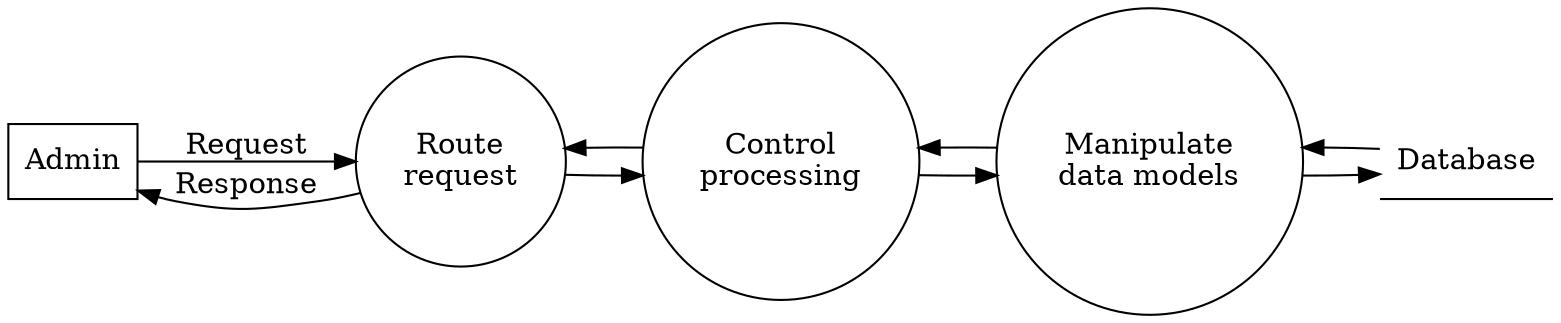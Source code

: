 digraph data_flow_diagram {
    rankdir = "LR"
    node [ shape = circle ]
    
    Admin [ shape = box ]
    
    Admin -> "Route\nrequest" [ label = "Request" ]
    "Route\nrequest" -> Admin [ label = "Response" ]
    "Route\nrequest" -> "Control\nprocessing"
    "Control\nprocessing" -> "Route\nrequest"
    "Control\nprocessing" -> "Manipulate\ndata models"
    "Manipulate\ndata models" -> "Control\nprocessing"
    "Manipulate\ndata models" -> "Database"
    
    "Database" [ shape = underline ]
    
    "Database" -> "Manipulate\ndata models"
}
